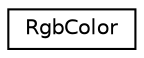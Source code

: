 digraph "Graphical Class Hierarchy"
{
  edge [fontname="Helvetica",fontsize="10",labelfontname="Helvetica",labelfontsize="10"];
  node [fontname="Helvetica",fontsize="10",shape=record];
  rankdir="LR";
  Node1 [label="RgbColor",height=0.2,width=0.4,color="black", fillcolor="white", style="filled",URL="$structRgbColor.html",tooltip="Struct representing a rgb_color. "];
}
